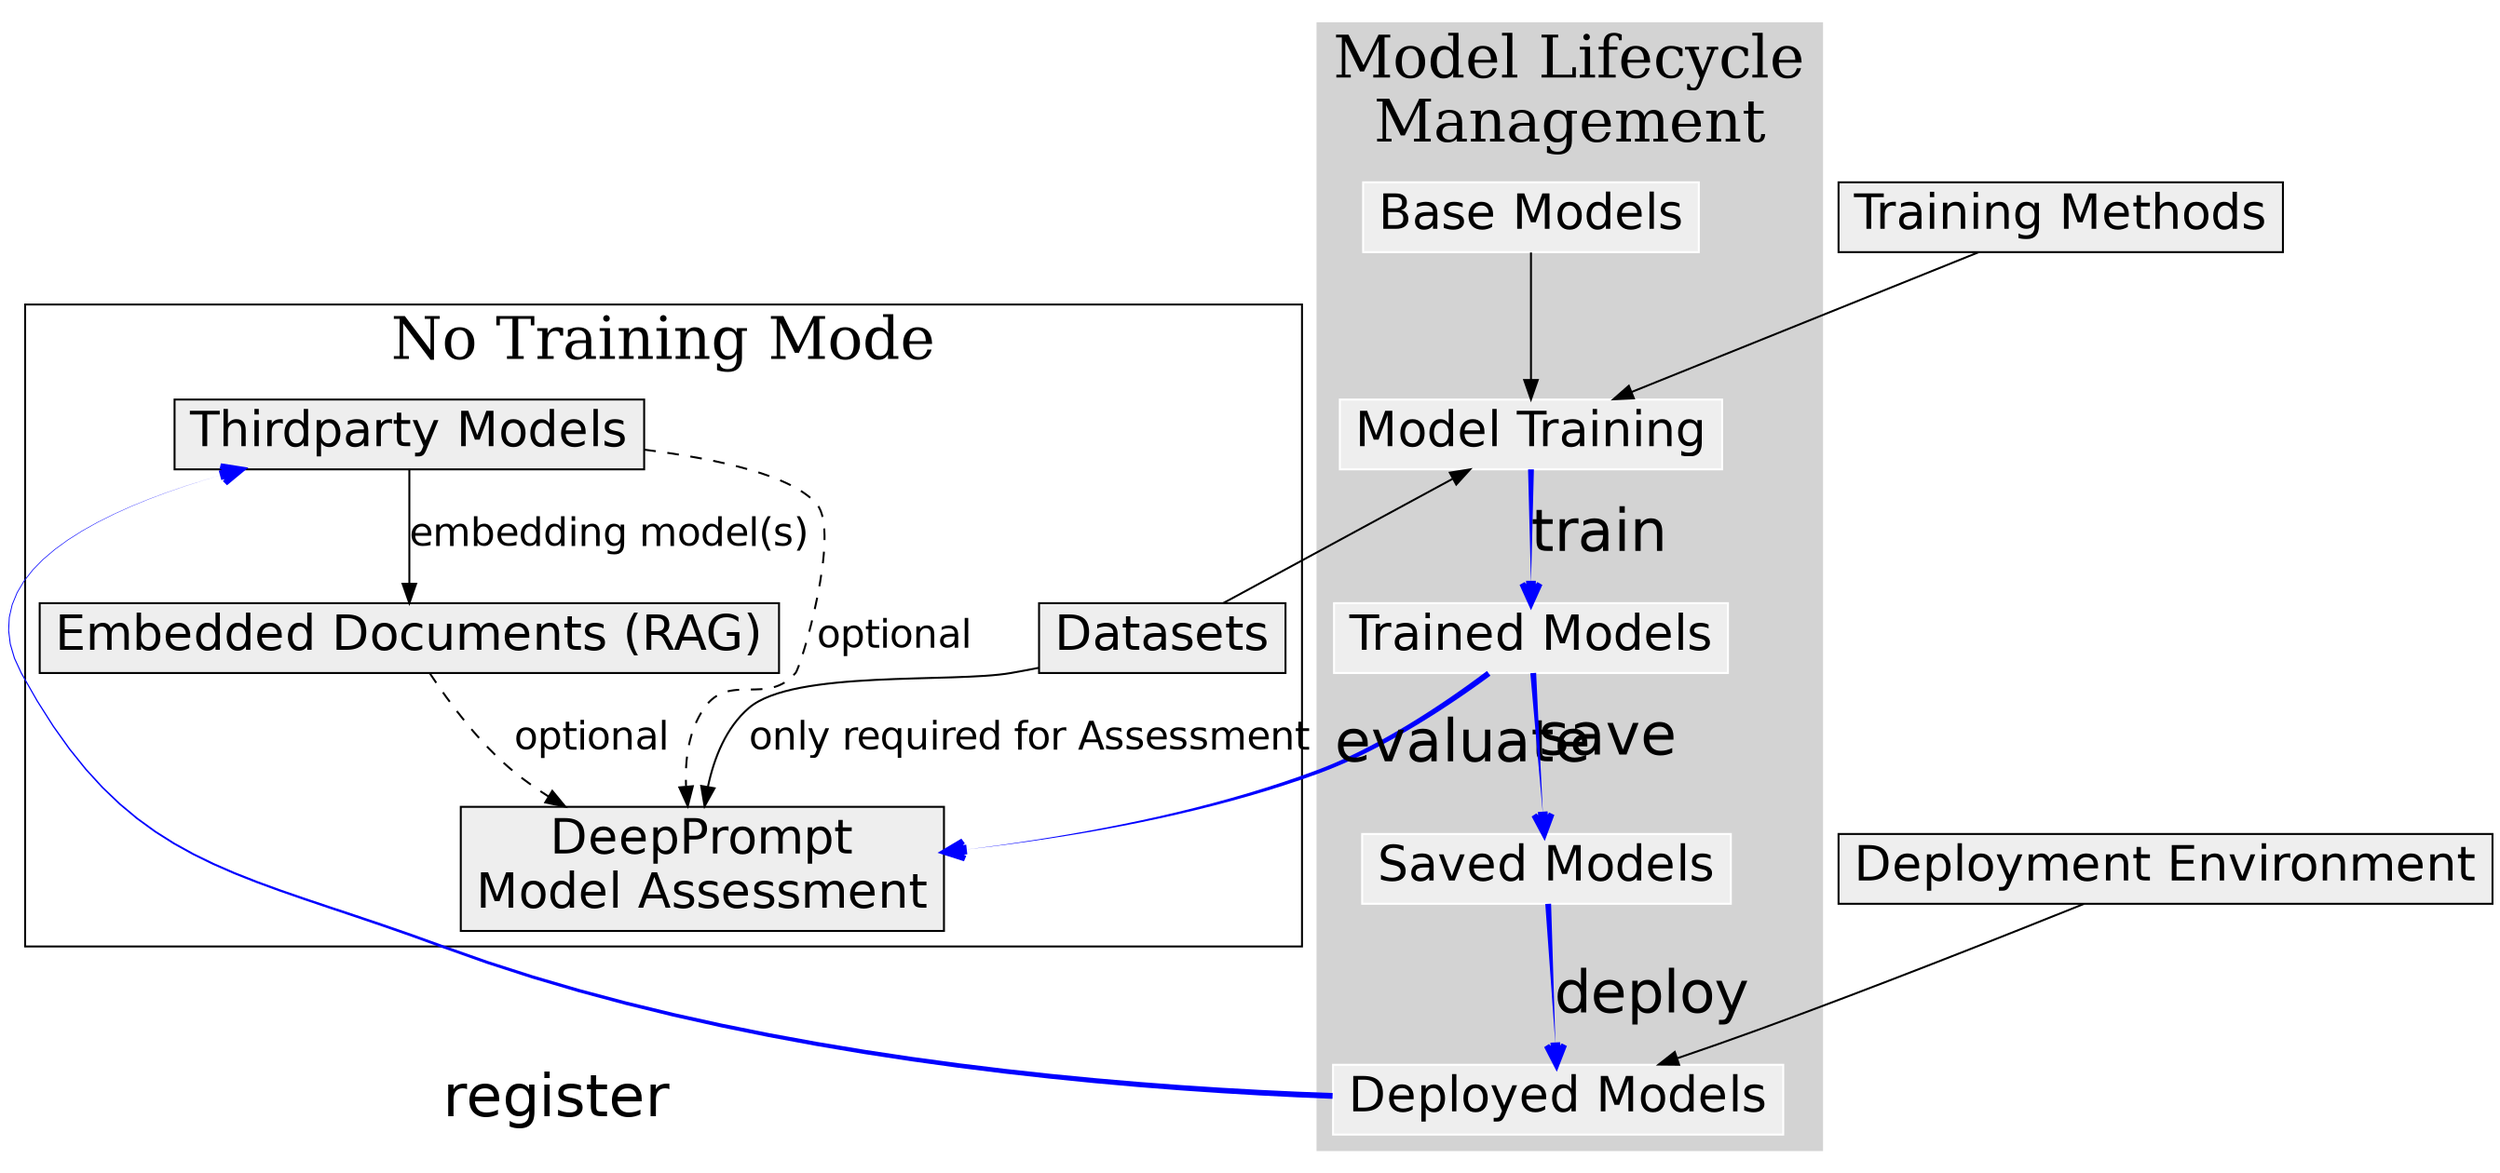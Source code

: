 digraph g {
	ratio=fill;
	splines=spline;
	overlap=scale;

    edge [fontsize=20, fontname="Helvetica"];

	node [
		shape=box,
		// fixedsize=true,
		width=0.3,
		color="black",
		fillcolor="#eeeeee",
		style="filled,solid",
		fontsize=25,
        fontname="Helvetica"
	];

    subgraph cluster_1 {
		node [style=filled];
		nRAG -> nPromp [style=dashed, label="optional"];
        nThirdModel -> nRAG [label="embedding model(s)"];
        nDataset -> nPromp [label="only required for Assessment"];
        nThirdModel -> nPromp [style=dashed, label="optional"];
		label = "No Training Mode";
        fontsize=30
	}

    subgraph cluster_0 {
		style=filled;
		color=lightgrey;
		node [style=filled,color=white];
		nBModel -> nTrainingModels;
        nTrainingModels -> nTrainedModels [style="bold,tapered", arrowhead=vee, penwidth=3, color=blue, label="train", fontsize=30];
        nTrainedModels -> nSavedModels [style="bold,tapered", arrowhead=vee, penwidth=3, color=blue, label="save", fontsize=30];
        nSavedModels -> nDeployedModels [style="bold,tapered", arrowhead=vee, penwidth=3, color=blue, label="deploy", fontsize=30];
        label = "Model Lifecycle\nManagement";
        fontsize=30
	}


	nRAG [label="Embedded Documents (RAG)"];
	nBModel [label="Base Models"];
	nDataset [label="Datasets"];
	nThirdModel [label="Thirdparty Models"];
	nPromp [label="DeepPrompt\nModel Assessment"];
	nTrainingModels [label="Model Training"];
	nTrainedModels [label="Trained Models"];
	nSavedModels [label="Saved Models"];
	nDeployedModels [label="Deployed Models"];
	nDeployEnv [label="Deployment Environment"];
	nTrainingMethods [label="Training Methods"];
	// n [label=""]
    nDataset -> nTrainingModels;
    nTrainingMethods -> nTrainingModels;
    nDeployEnv -> nDeployedModels;
    nDeployedModels -> nThirdModel [style="bold,tapered", arrowhead=vee, penwidth=3, color=blue, taillabel="register", fontsize=30, labeldistance=40, labelangle=3 ];
    nTrainedModels -> nPromp [style="bold,tapered", arrowhead=vee, penwidth=3, color=blue, taillabel="evaluate", fontsize=30, labeldistance=4, labelangle=35];
    // https://edotor.net/
}
